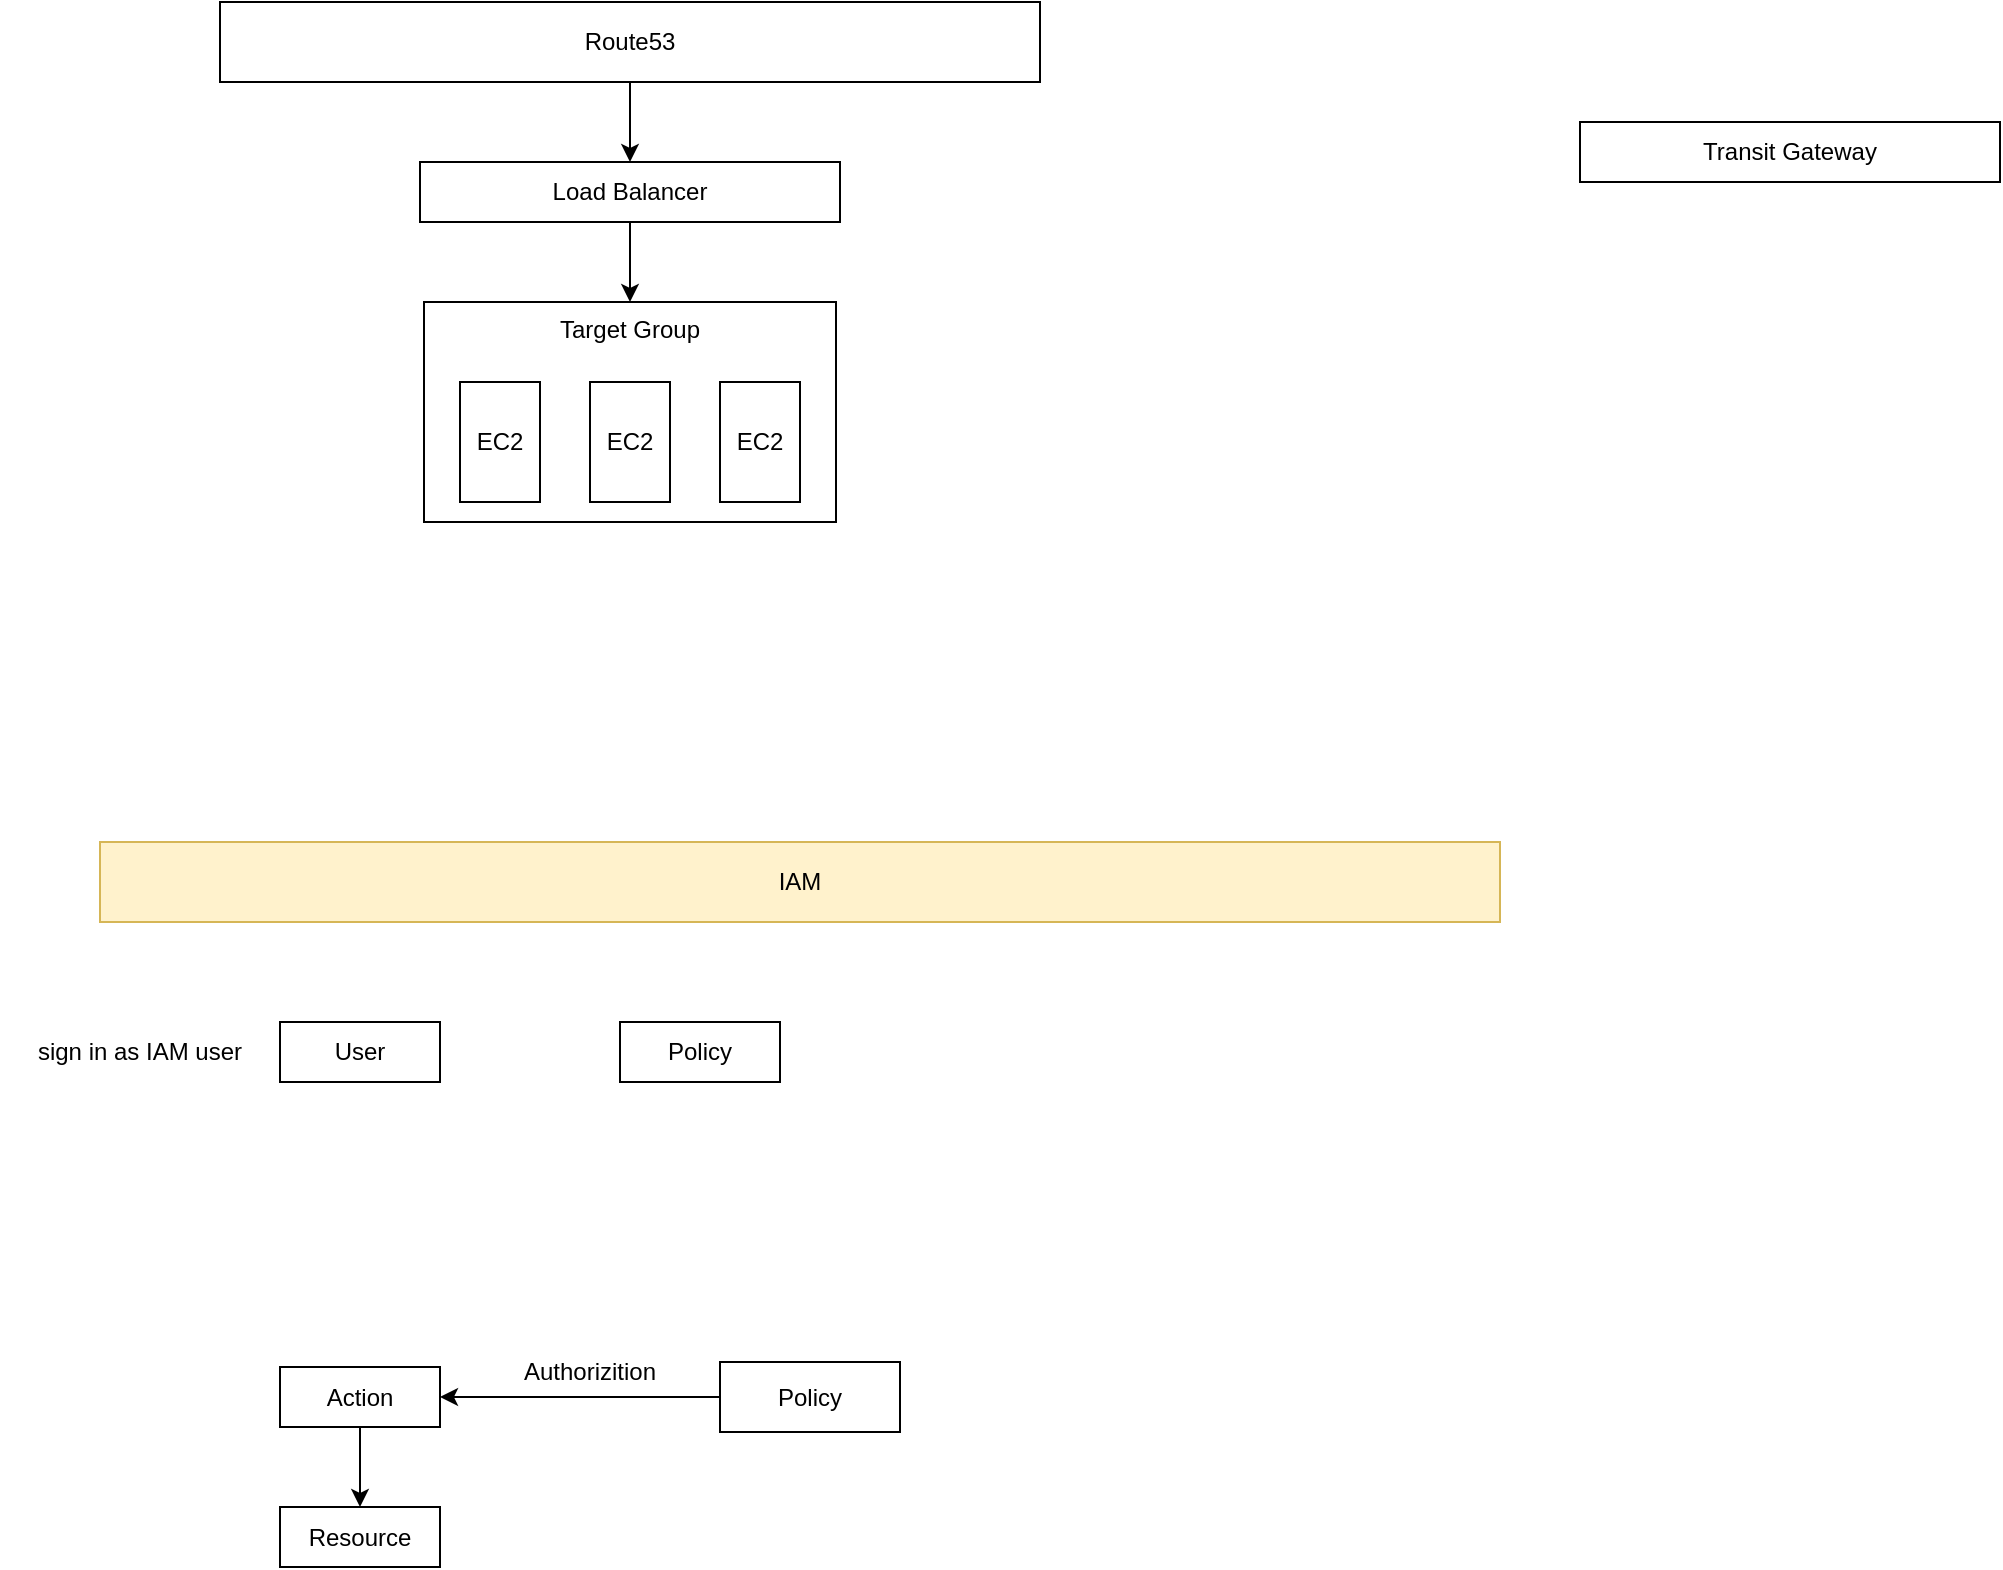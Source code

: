 <mxfile version="20.8.10" type="github">
  <diagram id="lSXo6FvmJilfPOlthVnX" name="Page-1">
    <mxGraphModel dx="1536" dy="482" grid="1" gridSize="10" guides="1" tooltips="1" connect="1" arrows="1" fold="1" page="1" pageScale="1" pageWidth="827" pageHeight="1169" math="0" shadow="0">
      <root>
        <mxCell id="0" />
        <mxCell id="1" parent="0" />
        <mxCell id="7NRWt_Nte3OYTXp29tZT-6" style="edgeStyle=orthogonalEdgeStyle;rounded=0;orthogonalLoop=1;jettySize=auto;html=1;entryX=0.5;entryY=0;entryDx=0;entryDy=0;" parent="1" source="7NRWt_Nte3OYTXp29tZT-1" target="7NRWt_Nte3OYTXp29tZT-2" edge="1">
          <mxGeometry relative="1" as="geometry" />
        </mxCell>
        <mxCell id="7NRWt_Nte3OYTXp29tZT-1" value="Route53" style="rounded=0;whiteSpace=wrap;html=1;" parent="1" vertex="1">
          <mxGeometry x="100" y="300" width="410" height="40" as="geometry" />
        </mxCell>
        <mxCell id="7NRWt_Nte3OYTXp29tZT-4" value="" style="edgeStyle=orthogonalEdgeStyle;rounded=0;orthogonalLoop=1;jettySize=auto;html=1;" parent="1" source="7NRWt_Nte3OYTXp29tZT-2" target="7NRWt_Nte3OYTXp29tZT-3" edge="1">
          <mxGeometry relative="1" as="geometry" />
        </mxCell>
        <mxCell id="7NRWt_Nte3OYTXp29tZT-2" value="Load Balancer" style="rounded=0;whiteSpace=wrap;html=1;" parent="1" vertex="1">
          <mxGeometry x="200" y="380" width="210" height="30" as="geometry" />
        </mxCell>
        <mxCell id="7NRWt_Nte3OYTXp29tZT-3" value="Target Group" style="rounded=0;whiteSpace=wrap;html=1;verticalAlign=top;" parent="1" vertex="1">
          <mxGeometry x="202" y="450" width="206" height="110" as="geometry" />
        </mxCell>
        <mxCell id="7NRWt_Nte3OYTXp29tZT-7" value="EC2" style="rounded=0;whiteSpace=wrap;html=1;" parent="1" vertex="1">
          <mxGeometry x="220" y="490" width="40" height="60" as="geometry" />
        </mxCell>
        <mxCell id="7NRWt_Nte3OYTXp29tZT-8" value="EC2" style="rounded=0;whiteSpace=wrap;html=1;" parent="1" vertex="1">
          <mxGeometry x="285" y="490" width="40" height="60" as="geometry" />
        </mxCell>
        <mxCell id="7NRWt_Nte3OYTXp29tZT-9" value="EC2" style="rounded=0;whiteSpace=wrap;html=1;" parent="1" vertex="1">
          <mxGeometry x="350" y="490" width="40" height="60" as="geometry" />
        </mxCell>
        <mxCell id="7NRWt_Nte3OYTXp29tZT-10" value="Transit Gateway" style="rounded=0;whiteSpace=wrap;html=1;" parent="1" vertex="1">
          <mxGeometry x="780" y="360" width="210" height="30" as="geometry" />
        </mxCell>
        <mxCell id="eIWQ8E9xelbbtzbxb4QM-1" value="IAM" style="rounded=0;whiteSpace=wrap;html=1;fillColor=#fff2cc;strokeColor=#d6b656;" vertex="1" parent="1">
          <mxGeometry x="40" y="720" width="700" height="40" as="geometry" />
        </mxCell>
        <mxCell id="eIWQ8E9xelbbtzbxb4QM-9" style="edgeStyle=orthogonalEdgeStyle;rounded=0;orthogonalLoop=1;jettySize=auto;html=1;" edge="1" parent="1" source="eIWQ8E9xelbbtzbxb4QM-5" target="eIWQ8E9xelbbtzbxb4QM-7">
          <mxGeometry relative="1" as="geometry" />
        </mxCell>
        <mxCell id="eIWQ8E9xelbbtzbxb4QM-5" value="Policy" style="rounded=0;whiteSpace=wrap;html=1;" vertex="1" parent="1">
          <mxGeometry x="350" y="980" width="90" height="35" as="geometry" />
        </mxCell>
        <mxCell id="eIWQ8E9xelbbtzbxb4QM-6" value="Resource" style="rounded=0;whiteSpace=wrap;html=1;" vertex="1" parent="1">
          <mxGeometry x="130" y="1052.5" width="80" height="30" as="geometry" />
        </mxCell>
        <mxCell id="eIWQ8E9xelbbtzbxb4QM-8" value="" style="edgeStyle=orthogonalEdgeStyle;rounded=0;orthogonalLoop=1;jettySize=auto;html=1;" edge="1" parent="1" source="eIWQ8E9xelbbtzbxb4QM-7" target="eIWQ8E9xelbbtzbxb4QM-6">
          <mxGeometry relative="1" as="geometry" />
        </mxCell>
        <mxCell id="eIWQ8E9xelbbtzbxb4QM-7" value="Action" style="rounded=0;whiteSpace=wrap;html=1;" vertex="1" parent="1">
          <mxGeometry x="130" y="982.5" width="80" height="30" as="geometry" />
        </mxCell>
        <mxCell id="eIWQ8E9xelbbtzbxb4QM-11" value="Authorizition" style="text;html=1;strokeColor=none;fillColor=none;align=center;verticalAlign=middle;whiteSpace=wrap;rounded=0;" vertex="1" parent="1">
          <mxGeometry x="250" y="970" width="70" height="30" as="geometry" />
        </mxCell>
        <mxCell id="eIWQ8E9xelbbtzbxb4QM-12" value="User" style="rounded=0;whiteSpace=wrap;html=1;" vertex="1" parent="1">
          <mxGeometry x="130" y="810" width="80" height="30" as="geometry" />
        </mxCell>
        <mxCell id="eIWQ8E9xelbbtzbxb4QM-13" value="sign in as IAM user" style="text;html=1;strokeColor=none;fillColor=none;align=center;verticalAlign=middle;whiteSpace=wrap;rounded=0;" vertex="1" parent="1">
          <mxGeometry x="-10" y="810" width="140" height="30" as="geometry" />
        </mxCell>
        <mxCell id="eIWQ8E9xelbbtzbxb4QM-14" value="Policy" style="rounded=0;whiteSpace=wrap;html=1;" vertex="1" parent="1">
          <mxGeometry x="300" y="810" width="80" height="30" as="geometry" />
        </mxCell>
      </root>
    </mxGraphModel>
  </diagram>
</mxfile>
